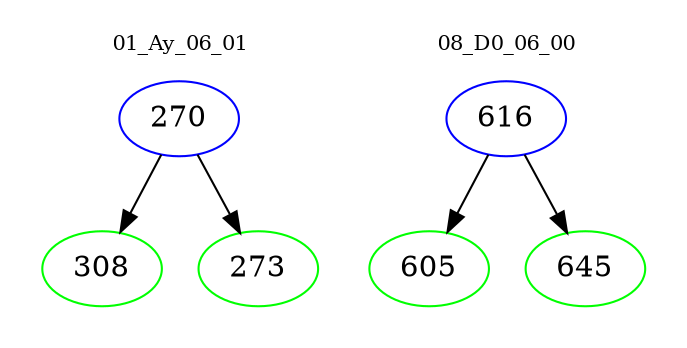 digraph{
subgraph cluster_0 {
color = white
label = "01_Ay_06_01";
fontsize=10;
T0_270 [label="270", color="blue"]
T0_270 -> T0_308 [color="black"]
T0_308 [label="308", color="green"]
T0_270 -> T0_273 [color="black"]
T0_273 [label="273", color="green"]
}
subgraph cluster_1 {
color = white
label = "08_D0_06_00";
fontsize=10;
T1_616 [label="616", color="blue"]
T1_616 -> T1_605 [color="black"]
T1_605 [label="605", color="green"]
T1_616 -> T1_645 [color="black"]
T1_645 [label="645", color="green"]
}
}
